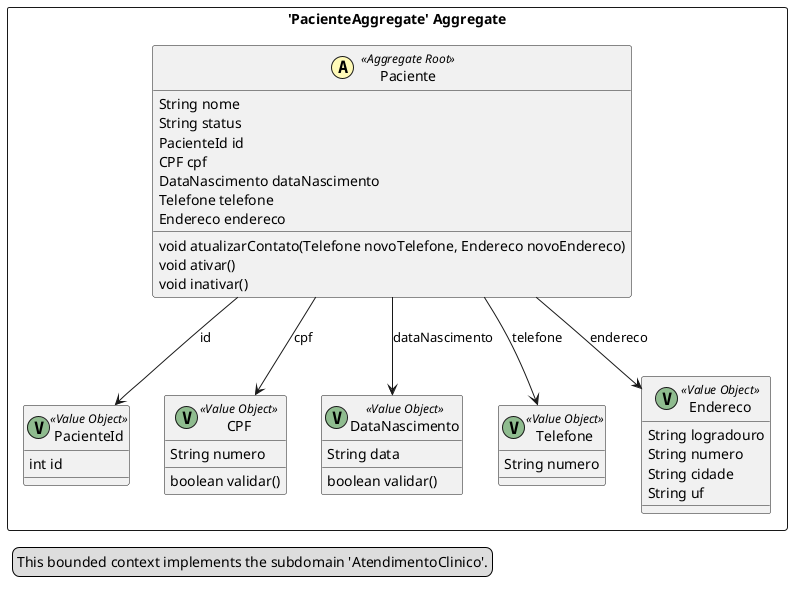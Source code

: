 @startuml

skinparam componentStyle uml2

package "'PacienteAggregate' Aggregate" <<Rectangle>> {
	class Paciente <<(A,#fffab8) Aggregate Root>> {
		String nome
		String status
		PacienteId id
		CPF cpf
		DataNascimento dataNascimento
		Telefone telefone
		Endereco endereco
		void atualizarContato(Telefone novoTelefone, Endereco novoEndereco)
		void ativar()
		void inativar()
	}
	class PacienteId <<(V,DarkSeaGreen) Value Object>> {
		int id
	}
	class CPF <<(V,DarkSeaGreen) Value Object>> {
		String numero
		boolean validar()
	}
	class DataNascimento <<(V,DarkSeaGreen) Value Object>> {
		String data
		boolean validar()
	}
	class Telefone <<(V,DarkSeaGreen) Value Object>> {
		String numero
	}
	class Endereco <<(V,DarkSeaGreen) Value Object>> {
		String logradouro
		String numero
		String cidade
		String uf
	}
}
Paciente --> CPF : cpf
Paciente --> PacienteId : id
Paciente --> DataNascimento : dataNascimento
Paciente --> Endereco : endereco
Paciente --> Telefone : telefone
legend left
  This bounded context implements the subdomain 'AtendimentoClinico'.
end legend


@enduml
